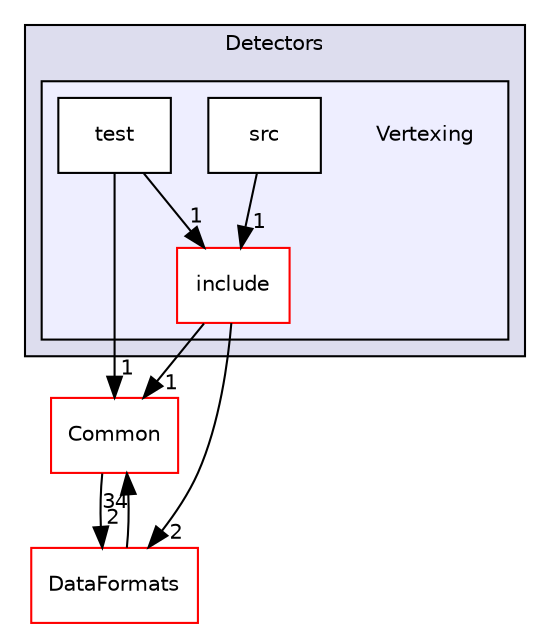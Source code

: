 digraph "/home/travis/build/AliceO2Group/AliceO2/Detectors/Vertexing" {
  bgcolor=transparent;
  compound=true
  node [ fontsize="10", fontname="Helvetica"];
  edge [ labelfontsize="10", labelfontname="Helvetica"];
  subgraph clusterdir_051dca18e802f8e9474f2e30d29c04e0 {
    graph [ bgcolor="#ddddee", pencolor="black", label="Detectors" fontname="Helvetica", fontsize="10", URL="dir_051dca18e802f8e9474f2e30d29c04e0.html"]
  subgraph clusterdir_411c6bed3d84b00fddab3a93c8a3b5fb {
    graph [ bgcolor="#eeeeff", pencolor="black", label="" URL="dir_411c6bed3d84b00fddab3a93c8a3b5fb.html"];
    dir_411c6bed3d84b00fddab3a93c8a3b5fb [shape=plaintext label="Vertexing"];
    dir_685195b2337b28da095e36f150390e16 [shape=box label="include" color="red" fillcolor="white" style="filled" URL="dir_685195b2337b28da095e36f150390e16.html"];
    dir_883dc5fa98effd9ea20067bac655f28b [shape=box label="src" color="black" fillcolor="white" style="filled" URL="dir_883dc5fa98effd9ea20067bac655f28b.html"];
    dir_a132bc2c584076a38e235eca4d667b8c [shape=box label="test" color="black" fillcolor="white" style="filled" URL="dir_a132bc2c584076a38e235eca4d667b8c.html"];
  }
  }
  dir_4ab6b4cc6a7edbff49100e9123df213f [shape=box label="Common" color="red" URL="dir_4ab6b4cc6a7edbff49100e9123df213f.html"];
  dir_2171f7ec022c5423887b07c69b2f5b48 [shape=box label="DataFormats" color="red" URL="dir_2171f7ec022c5423887b07c69b2f5b48.html"];
  dir_883dc5fa98effd9ea20067bac655f28b->dir_685195b2337b28da095e36f150390e16 [headlabel="1", labeldistance=1.5 headhref="dir_000616_000614.html"];
  dir_4ab6b4cc6a7edbff49100e9123df213f->dir_2171f7ec022c5423887b07c69b2f5b48 [headlabel="2", labeldistance=1.5 headhref="dir_000027_000076.html"];
  dir_685195b2337b28da095e36f150390e16->dir_4ab6b4cc6a7edbff49100e9123df213f [headlabel="1", labeldistance=1.5 headhref="dir_000614_000027.html"];
  dir_685195b2337b28da095e36f150390e16->dir_2171f7ec022c5423887b07c69b2f5b48 [headlabel="2", labeldistance=1.5 headhref="dir_000614_000076.html"];
  dir_a132bc2c584076a38e235eca4d667b8c->dir_4ab6b4cc6a7edbff49100e9123df213f [headlabel="1", labeldistance=1.5 headhref="dir_000617_000027.html"];
  dir_a132bc2c584076a38e235eca4d667b8c->dir_685195b2337b28da095e36f150390e16 [headlabel="1", labeldistance=1.5 headhref="dir_000617_000614.html"];
  dir_2171f7ec022c5423887b07c69b2f5b48->dir_4ab6b4cc6a7edbff49100e9123df213f [headlabel="34", labeldistance=1.5 headhref="dir_000076_000027.html"];
}
